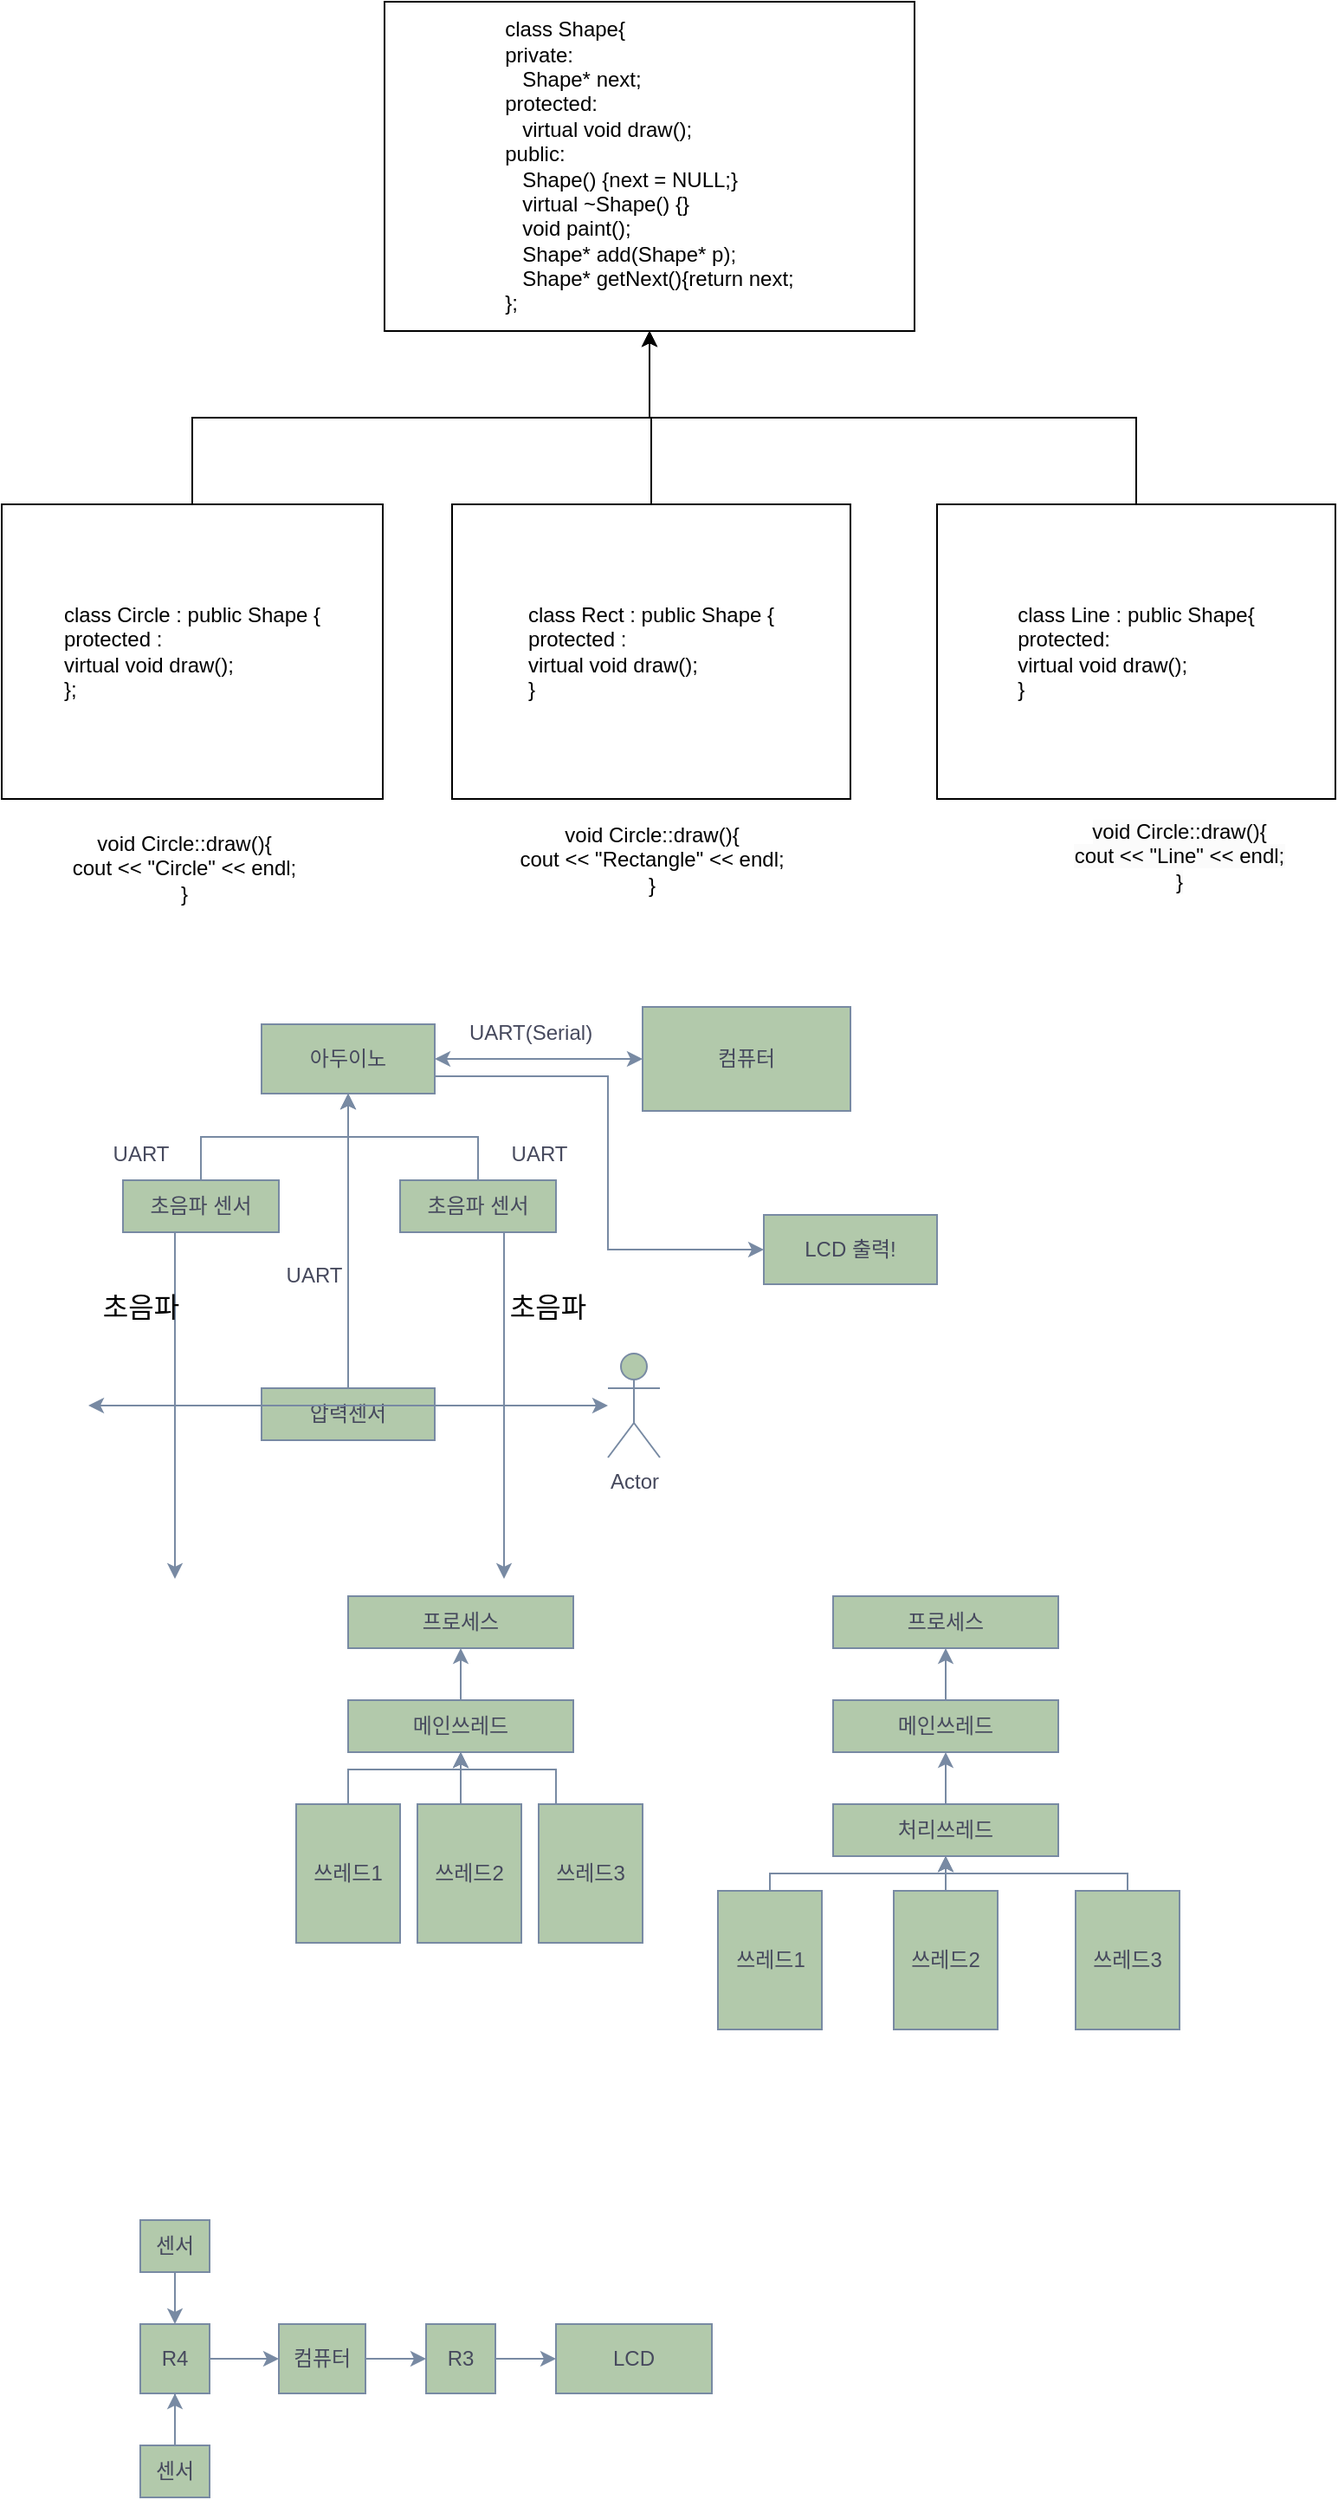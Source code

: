 <mxfile version="22.1.5" type="github">
  <diagram name="페이지-1" id="HQNS0GgNr0f6B34vUjRH">
    <mxGraphModel dx="1666" dy="843" grid="1" gridSize="10" guides="1" tooltips="1" connect="1" arrows="1" fold="1" page="1" pageScale="1" pageWidth="827" pageHeight="1169" math="0" shadow="0">
      <root>
        <mxCell id="0" />
        <mxCell id="1" parent="0" />
        <mxCell id="tgtz-b0jCP4Kz2ap30oN-1" value="&lt;div style=&quot;text-align: left;&quot;&gt;&lt;span style=&quot;background-color: initial;&quot;&gt;class Shape{&lt;/span&gt;&lt;/div&gt;&lt;div style=&quot;text-align: left;&quot;&gt;&lt;span style=&quot;background-color: initial;&quot;&gt;private:&lt;/span&gt;&lt;/div&gt;&lt;div style=&quot;text-align: left;&quot;&gt;&lt;span style=&quot;background-color: initial;&quot;&gt;&amp;nbsp; &amp;nbsp;Shape* next;&lt;/span&gt;&lt;/div&gt;&lt;div style=&quot;text-align: left;&quot;&gt;&lt;span style=&quot;background-color: initial;&quot;&gt;protected:&lt;/span&gt;&lt;/div&gt;&lt;div style=&quot;text-align: left;&quot;&gt;&lt;span style=&quot;background-color: initial;&quot;&gt;&amp;nbsp; &amp;nbsp;virtual void draw();&lt;/span&gt;&lt;/div&gt;&lt;div style=&quot;text-align: left;&quot;&gt;&lt;span style=&quot;background-color: initial;&quot;&gt;public:&lt;/span&gt;&lt;/div&gt;&lt;div style=&quot;text-align: left;&quot;&gt;&lt;span style=&quot;background-color: initial;&quot;&gt;&amp;nbsp; &amp;nbsp;Shape() {next = NULL;}&lt;/span&gt;&lt;/div&gt;&lt;div style=&quot;text-align: left;&quot;&gt;&lt;span style=&quot;background-color: initial;&quot;&gt;&amp;nbsp; &amp;nbsp;virtual ~Shape() {}&lt;/span&gt;&lt;/div&gt;&lt;div style=&quot;text-align: left;&quot;&gt;&lt;span style=&quot;background-color: initial;&quot;&gt;&amp;nbsp; &amp;nbsp;void paint();&lt;/span&gt;&lt;/div&gt;&lt;div style=&quot;text-align: left;&quot;&gt;&lt;span style=&quot;background-color: initial;&quot;&gt;&amp;nbsp; &amp;nbsp;Shape* add(Shape* p);&lt;/span&gt;&lt;/div&gt;&lt;div style=&quot;text-align: left;&quot;&gt;&lt;span style=&quot;background-color: initial;&quot;&gt;&amp;nbsp; &amp;nbsp;Shape* getNext(){return next;&lt;/span&gt;&lt;/div&gt;&lt;div style=&quot;text-align: left;&quot;&gt;&lt;span style=&quot;background-color: initial;&quot;&gt;};&lt;/span&gt;&lt;/div&gt;" style="whiteSpace=wrap;html=1;" parent="1" vertex="1">
          <mxGeometry x="261" y="60" width="306" height="190" as="geometry" />
        </mxCell>
        <mxCell id="tgtz-b0jCP4Kz2ap30oN-5" style="edgeStyle=orthogonalEdgeStyle;rounded=0;orthogonalLoop=1;jettySize=auto;html=1;exitX=0.5;exitY=0;exitDx=0;exitDy=0;entryX=0.5;entryY=1;entryDx=0;entryDy=0;" parent="1" source="tgtz-b0jCP4Kz2ap30oN-2" target="tgtz-b0jCP4Kz2ap30oN-1" edge="1">
          <mxGeometry relative="1" as="geometry" />
        </mxCell>
        <mxCell id="tgtz-b0jCP4Kz2ap30oN-2" value="&lt;div style=&quot;text-align: justify;&quot;&gt;&lt;span style=&quot;background-color: initial;&quot;&gt;class Circle : public Shape {&lt;/span&gt;&lt;/div&gt;&lt;div style=&quot;text-align: justify;&quot;&gt;&lt;span style=&quot;background-color: initial;&quot;&gt;protected :&lt;/span&gt;&lt;/div&gt;&lt;div style=&quot;text-align: justify;&quot;&gt;&lt;span style=&quot;background-color: initial;&quot;&gt;virtual void draw();&lt;/span&gt;&lt;/div&gt;&lt;div style=&quot;text-align: justify;&quot;&gt;&lt;span style=&quot;background-color: initial;&quot;&gt;};&lt;/span&gt;&lt;/div&gt;" style="whiteSpace=wrap;html=1;align=center;" parent="1" vertex="1">
          <mxGeometry x="40" y="350" width="220" height="170" as="geometry" />
        </mxCell>
        <mxCell id="tgtz-b0jCP4Kz2ap30oN-6" style="edgeStyle=orthogonalEdgeStyle;rounded=0;orthogonalLoop=1;jettySize=auto;html=1;exitX=0.5;exitY=0;exitDx=0;exitDy=0;entryX=0.5;entryY=1;entryDx=0;entryDy=0;" parent="1" source="tgtz-b0jCP4Kz2ap30oN-3" target="tgtz-b0jCP4Kz2ap30oN-1" edge="1">
          <mxGeometry relative="1" as="geometry">
            <mxPoint x="415" y="280" as="targetPoint" />
          </mxGeometry>
        </mxCell>
        <mxCell id="tgtz-b0jCP4Kz2ap30oN-3" value="&lt;div style=&quot;text-align: justify;&quot;&gt;&lt;span style=&quot;background-color: initial;&quot;&gt;class Rect : public Shape {&lt;/span&gt;&lt;/div&gt;&lt;div style=&quot;text-align: justify;&quot;&gt;&lt;span style=&quot;background-color: initial;&quot;&gt;protected :&amp;nbsp;&lt;/span&gt;&lt;/div&gt;&lt;div style=&quot;text-align: justify;&quot;&gt;&lt;span style=&quot;background-color: initial;&quot;&gt;virtual void draw();&lt;/span&gt;&lt;/div&gt;&lt;div style=&quot;text-align: justify;&quot;&gt;&lt;span style=&quot;background-color: initial;&quot;&gt;}&lt;/span&gt;&lt;/div&gt;" style="whiteSpace=wrap;html=1;" parent="1" vertex="1">
          <mxGeometry x="300" y="350" width="230" height="170" as="geometry" />
        </mxCell>
        <mxCell id="tgtz-b0jCP4Kz2ap30oN-7" style="edgeStyle=orthogonalEdgeStyle;rounded=0;orthogonalLoop=1;jettySize=auto;html=1;exitX=0.5;exitY=0;exitDx=0;exitDy=0;entryX=0.5;entryY=1;entryDx=0;entryDy=0;" parent="1" source="tgtz-b0jCP4Kz2ap30oN-4" target="tgtz-b0jCP4Kz2ap30oN-1" edge="1">
          <mxGeometry relative="1" as="geometry" />
        </mxCell>
        <mxCell id="tgtz-b0jCP4Kz2ap30oN-4" value="&lt;div style=&quot;text-align: justify;&quot;&gt;&lt;span style=&quot;background-color: initial;&quot;&gt;class Line : public Shape{&lt;/span&gt;&lt;/div&gt;&lt;div style=&quot;text-align: justify;&quot;&gt;&lt;span style=&quot;background-color: initial;&quot;&gt;protected:&lt;/span&gt;&lt;/div&gt;&lt;div style=&quot;text-align: justify;&quot;&gt;&lt;span style=&quot;background-color: initial;&quot;&gt;virtual void draw();&lt;/span&gt;&lt;/div&gt;&lt;div style=&quot;text-align: justify;&quot;&gt;&lt;span style=&quot;background-color: initial;&quot;&gt;}&lt;/span&gt;&lt;/div&gt;" style="whiteSpace=wrap;html=1;" parent="1" vertex="1">
          <mxGeometry x="580" y="350" width="230" height="170" as="geometry" />
        </mxCell>
        <mxCell id="tgtz-b0jCP4Kz2ap30oN-8" value="void Circle::draw(){&lt;br&gt;cout &amp;lt;&amp;lt; &quot;Circle&quot; &amp;lt;&amp;lt; endl;&lt;br&gt;}" style="text;html=1;align=center;verticalAlign=middle;resizable=0;points=[];autosize=1;strokeColor=none;fillColor=none;" parent="1" vertex="1">
          <mxGeometry x="70" y="530" width="150" height="60" as="geometry" />
        </mxCell>
        <mxCell id="tgtz-b0jCP4Kz2ap30oN-9" value="void Circle::draw(){&lt;br style=&quot;border-color: var(--border-color);&quot;&gt;cout &amp;lt;&amp;lt; &quot;Rectangle&quot; &amp;lt;&amp;lt; endl;&lt;br style=&quot;border-color: var(--border-color);&quot;&gt;}" style="text;html=1;align=center;verticalAlign=middle;resizable=0;points=[];autosize=1;strokeColor=none;fillColor=none;" parent="1" vertex="1">
          <mxGeometry x="325" y="525" width="180" height="60" as="geometry" />
        </mxCell>
        <mxCell id="tgtz-b0jCP4Kz2ap30oN-10" value="&lt;span style=&quot;color: rgb(0, 0, 0); font-family: Helvetica; font-size: 12px; font-style: normal; font-variant-ligatures: normal; font-variant-caps: normal; font-weight: 400; letter-spacing: normal; orphans: 2; text-indent: 0px; text-transform: none; widows: 2; word-spacing: 0px; -webkit-text-stroke-width: 0px; background-color: rgb(251, 251, 251); text-decoration-thickness: initial; text-decoration-style: initial; text-decoration-color: initial; float: none; display: inline !important;&quot;&gt;void Circle::draw(){&lt;/span&gt;&lt;br style=&quot;border-color: var(--border-color); color: rgb(0, 0, 0); font-family: Helvetica; font-size: 12px; font-style: normal; font-variant-ligatures: normal; font-variant-caps: normal; font-weight: 400; letter-spacing: normal; orphans: 2; text-indent: 0px; text-transform: none; widows: 2; word-spacing: 0px; -webkit-text-stroke-width: 0px; background-color: rgb(251, 251, 251); text-decoration-thickness: initial; text-decoration-style: initial; text-decoration-color: initial;&quot;&gt;&lt;span style=&quot;color: rgb(0, 0, 0); font-family: Helvetica; font-size: 12px; font-style: normal; font-variant-ligatures: normal; font-variant-caps: normal; font-weight: 400; letter-spacing: normal; orphans: 2; text-indent: 0px; text-transform: none; widows: 2; word-spacing: 0px; -webkit-text-stroke-width: 0px; background-color: rgb(251, 251, 251); text-decoration-thickness: initial; text-decoration-style: initial; text-decoration-color: initial; float: none; display: inline !important;&quot;&gt;cout &amp;lt;&amp;lt; &quot;Line&quot; &amp;lt;&amp;lt; endl;&lt;/span&gt;&lt;br style=&quot;border-color: var(--border-color); color: rgb(0, 0, 0); font-family: Helvetica; font-size: 12px; font-style: normal; font-variant-ligatures: normal; font-variant-caps: normal; font-weight: 400; letter-spacing: normal; orphans: 2; text-indent: 0px; text-transform: none; widows: 2; word-spacing: 0px; -webkit-text-stroke-width: 0px; background-color: rgb(251, 251, 251); text-decoration-thickness: initial; text-decoration-style: initial; text-decoration-color: initial;&quot;&gt;&lt;span style=&quot;color: rgb(0, 0, 0); font-family: Helvetica; font-size: 12px; font-style: normal; font-variant-ligatures: normal; font-variant-caps: normal; font-weight: 400; letter-spacing: normal; orphans: 2; text-indent: 0px; text-transform: none; widows: 2; word-spacing: 0px; -webkit-text-stroke-width: 0px; background-color: rgb(251, 251, 251); text-decoration-thickness: initial; text-decoration-style: initial; text-decoration-color: initial; float: none; display: inline !important;&quot;&gt;}&lt;/span&gt;" style="text;whiteSpace=wrap;html=1;align=center;" parent="1" vertex="1">
          <mxGeometry x="640" y="525" width="160" height="70" as="geometry" />
        </mxCell>
        <mxCell id="jn0GjycDz6su8DObWG7g-1" value="아두이노" style="whiteSpace=wrap;html=1;labelBackgroundColor=none;fillColor=#B2C9AB;strokeColor=#788AA3;fontColor=#46495D;" vertex="1" parent="1">
          <mxGeometry x="190" y="650" width="100" height="40" as="geometry" />
        </mxCell>
        <mxCell id="jn0GjycDz6su8DObWG7g-2" value="" style="edgeStyle=orthogonalEdgeStyle;rounded=0;orthogonalLoop=1;jettySize=auto;html=1;labelBackgroundColor=none;strokeColor=#788AA3;fontColor=default;" edge="1" parent="1" source="jn0GjycDz6su8DObWG7g-3" target="jn0GjycDz6su8DObWG7g-1">
          <mxGeometry relative="1" as="geometry" />
        </mxCell>
        <mxCell id="jn0GjycDz6su8DObWG7g-3" value="초음파 센서" style="whiteSpace=wrap;html=1;labelBackgroundColor=none;fillColor=#B2C9AB;strokeColor=#788AA3;fontColor=#46495D;" vertex="1" parent="1">
          <mxGeometry x="110" y="740" width="90" height="30" as="geometry" />
        </mxCell>
        <mxCell id="jn0GjycDz6su8DObWG7g-4" value="" style="edgeStyle=orthogonalEdgeStyle;rounded=0;orthogonalLoop=1;jettySize=auto;html=1;labelBackgroundColor=none;strokeColor=#788AA3;fontColor=default;" edge="1" parent="1" source="jn0GjycDz6su8DObWG7g-5" target="jn0GjycDz6su8DObWG7g-1">
          <mxGeometry relative="1" as="geometry" />
        </mxCell>
        <mxCell id="jn0GjycDz6su8DObWG7g-5" value="초음파 센서" style="whiteSpace=wrap;html=1;labelBackgroundColor=none;fillColor=#B2C9AB;strokeColor=#788AA3;fontColor=#46495D;" vertex="1" parent="1">
          <mxGeometry x="270" y="740" width="90" height="30" as="geometry" />
        </mxCell>
        <mxCell id="jn0GjycDz6su8DObWG7g-6" value="" style="edgeStyle=orthogonalEdgeStyle;rounded=0;orthogonalLoop=1;jettySize=auto;html=1;entryX=0.5;entryY=1;entryDx=0;entryDy=0;labelBackgroundColor=none;strokeColor=#788AA3;fontColor=default;" edge="1" parent="1" source="jn0GjycDz6su8DObWG7g-7" target="jn0GjycDz6su8DObWG7g-1">
          <mxGeometry relative="1" as="geometry" />
        </mxCell>
        <mxCell id="jn0GjycDz6su8DObWG7g-7" value="압력센서" style="whiteSpace=wrap;html=1;labelBackgroundColor=none;fillColor=#B2C9AB;strokeColor=#788AA3;fontColor=#46495D;" vertex="1" parent="1">
          <mxGeometry x="190" y="860" width="100" height="30" as="geometry" />
        </mxCell>
        <mxCell id="jn0GjycDz6su8DObWG7g-8" value="" style="endArrow=classic;html=1;rounded=0;fillColor=#B2C9AB;strokeColor=#788AA3;labelBackgroundColor=none;fontColor=default;" edge="1" parent="1">
          <mxGeometry width="50" height="50" relative="1" as="geometry">
            <mxPoint x="140" y="770" as="sourcePoint" />
            <mxPoint x="140" y="970" as="targetPoint" />
          </mxGeometry>
        </mxCell>
        <mxCell id="jn0GjycDz6su8DObWG7g-9" value="" style="endArrow=classic;html=1;rounded=0;fillColor=#B2C9AB;strokeColor=#788AA3;labelBackgroundColor=none;fontColor=default;" edge="1" parent="1">
          <mxGeometry width="50" height="50" relative="1" as="geometry">
            <mxPoint x="330" y="770" as="sourcePoint" />
            <mxPoint x="330" y="970" as="targetPoint" />
          </mxGeometry>
        </mxCell>
        <mxCell id="jn0GjycDz6su8DObWG7g-10" value="Actor" style="shape=umlActor;verticalLabelPosition=bottom;verticalAlign=top;html=1;outlineConnect=0;labelBackgroundColor=none;fillColor=#B2C9AB;strokeColor=#788AA3;fontColor=#46495D;" vertex="1" parent="1">
          <mxGeometry x="390" y="840" width="30" height="60" as="geometry" />
        </mxCell>
        <mxCell id="jn0GjycDz6su8DObWG7g-11" value="컴퓨터" style="whiteSpace=wrap;html=1;labelBackgroundColor=none;fillColor=#B2C9AB;strokeColor=#788AA3;fontColor=#46495D;" vertex="1" parent="1">
          <mxGeometry x="410" y="640" width="120" height="60" as="geometry" />
        </mxCell>
        <mxCell id="jn0GjycDz6su8DObWG7g-12" value="UART" style="text;html=1;align=center;verticalAlign=middle;resizable=0;points=[];autosize=1;strokeColor=none;fillColor=none;labelBackgroundColor=none;fontColor=#46495D;" vertex="1" parent="1">
          <mxGeometry x="90" y="710" width="60" height="30" as="geometry" />
        </mxCell>
        <mxCell id="jn0GjycDz6su8DObWG7g-13" value="UART" style="text;html=1;align=center;verticalAlign=middle;resizable=0;points=[];autosize=1;strokeColor=none;fillColor=none;labelBackgroundColor=none;fontColor=#46495D;" vertex="1" parent="1">
          <mxGeometry x="320" y="710" width="60" height="30" as="geometry" />
        </mxCell>
        <mxCell id="jn0GjycDz6su8DObWG7g-14" value="UART" style="text;html=1;align=center;verticalAlign=middle;resizable=0;points=[];autosize=1;strokeColor=none;fillColor=none;labelBackgroundColor=none;fontColor=#46495D;" vertex="1" parent="1">
          <mxGeometry x="190" y="780" width="60" height="30" as="geometry" />
        </mxCell>
        <mxCell id="jn0GjycDz6su8DObWG7g-15" value="UART(Serial)&lt;br&gt;" style="text;html=1;align=center;verticalAlign=middle;resizable=0;points=[];autosize=1;strokeColor=none;fillColor=none;labelBackgroundColor=none;fontColor=#46495D;" vertex="1" parent="1">
          <mxGeometry x="300" y="640" width="90" height="30" as="geometry" />
        </mxCell>
        <mxCell id="jn0GjycDz6su8DObWG7g-16" value="" style="endArrow=classic;startArrow=classic;html=1;rounded=0;strokeColor=#788AA3;fontColor=#46495D;fillColor=#B2C9AB;" edge="1" parent="1" target="jn0GjycDz6su8DObWG7g-10">
          <mxGeometry width="50" height="50" relative="1" as="geometry">
            <mxPoint x="90" y="870" as="sourcePoint" />
            <mxPoint x="280" y="869.5" as="targetPoint" />
          </mxGeometry>
        </mxCell>
        <mxCell id="jn0GjycDz6su8DObWG7g-17" value="프로세스" style="whiteSpace=wrap;html=1;strokeColor=#788AA3;fontColor=#46495D;fillColor=#B2C9AB;" vertex="1" parent="1">
          <mxGeometry x="240" y="980" width="130" height="30" as="geometry" />
        </mxCell>
        <mxCell id="jn0GjycDz6su8DObWG7g-18" value="" style="edgeStyle=orthogonalEdgeStyle;rounded=0;orthogonalLoop=1;jettySize=auto;html=1;strokeColor=#788AA3;fontColor=#46495D;fillColor=#B2C9AB;" edge="1" parent="1" source="jn0GjycDz6su8DObWG7g-19" target="jn0GjycDz6su8DObWG7g-17">
          <mxGeometry relative="1" as="geometry" />
        </mxCell>
        <mxCell id="jn0GjycDz6su8DObWG7g-19" value="메인쓰레드" style="whiteSpace=wrap;html=1;strokeColor=#788AA3;fontColor=#46495D;fillColor=#B2C9AB;" vertex="1" parent="1">
          <mxGeometry x="240" y="1040" width="130" height="30" as="geometry" />
        </mxCell>
        <mxCell id="jn0GjycDz6su8DObWG7g-20" value="" style="edgeStyle=orthogonalEdgeStyle;rounded=0;orthogonalLoop=1;jettySize=auto;html=1;strokeColor=#788AA3;fontColor=#46495D;fillColor=#B2C9AB;" edge="1" parent="1" source="jn0GjycDz6su8DObWG7g-21" target="jn0GjycDz6su8DObWG7g-19">
          <mxGeometry relative="1" as="geometry">
            <Array as="points">
              <mxPoint x="240" y="1080" />
              <mxPoint x="305" y="1080" />
            </Array>
          </mxGeometry>
        </mxCell>
        <mxCell id="jn0GjycDz6su8DObWG7g-21" value="쓰레드1" style="whiteSpace=wrap;html=1;strokeColor=#788AA3;fontColor=#46495D;fillColor=#B2C9AB;" vertex="1" parent="1">
          <mxGeometry x="210" y="1100" width="60" height="80" as="geometry" />
        </mxCell>
        <mxCell id="jn0GjycDz6su8DObWG7g-22" value="" style="edgeStyle=orthogonalEdgeStyle;rounded=0;orthogonalLoop=1;jettySize=auto;html=1;strokeColor=#788AA3;fontColor=#46495D;fillColor=#B2C9AB;" edge="1" parent="1" source="jn0GjycDz6su8DObWG7g-23" target="jn0GjycDz6su8DObWG7g-19">
          <mxGeometry relative="1" as="geometry">
            <Array as="points">
              <mxPoint x="305" y="1090" />
              <mxPoint x="305" y="1090" />
            </Array>
          </mxGeometry>
        </mxCell>
        <mxCell id="jn0GjycDz6su8DObWG7g-23" value="쓰레드2" style="whiteSpace=wrap;html=1;strokeColor=#788AA3;fontColor=#46495D;fillColor=#B2C9AB;" vertex="1" parent="1">
          <mxGeometry x="280" y="1100" width="60" height="80" as="geometry" />
        </mxCell>
        <mxCell id="jn0GjycDz6su8DObWG7g-24" value="" style="edgeStyle=orthogonalEdgeStyle;rounded=0;orthogonalLoop=1;jettySize=auto;html=1;strokeColor=#788AA3;fontColor=#46495D;fillColor=#B2C9AB;" edge="1" parent="1" source="jn0GjycDz6su8DObWG7g-25" target="jn0GjycDz6su8DObWG7g-19">
          <mxGeometry relative="1" as="geometry">
            <Array as="points">
              <mxPoint x="360" y="1080" />
              <mxPoint x="305" y="1080" />
            </Array>
          </mxGeometry>
        </mxCell>
        <mxCell id="jn0GjycDz6su8DObWG7g-25" value="쓰레드3" style="whiteSpace=wrap;html=1;strokeColor=#788AA3;fontColor=#46495D;fillColor=#B2C9AB;" vertex="1" parent="1">
          <mxGeometry x="350" y="1100" width="60" height="80" as="geometry" />
        </mxCell>
        <mxCell id="jn0GjycDz6su8DObWG7g-26" value="프로세스" style="whiteSpace=wrap;html=1;strokeColor=#788AA3;fontColor=#46495D;fillColor=#B2C9AB;" vertex="1" parent="1">
          <mxGeometry x="520" y="980" width="130" height="30" as="geometry" />
        </mxCell>
        <mxCell id="jn0GjycDz6su8DObWG7g-27" value="" style="edgeStyle=orthogonalEdgeStyle;rounded=0;orthogonalLoop=1;jettySize=auto;html=1;strokeColor=#788AA3;fontColor=#46495D;fillColor=#B2C9AB;" edge="1" parent="1" source="jn0GjycDz6su8DObWG7g-28" target="jn0GjycDz6su8DObWG7g-26">
          <mxGeometry relative="1" as="geometry" />
        </mxCell>
        <mxCell id="jn0GjycDz6su8DObWG7g-28" value="메인쓰레드" style="whiteSpace=wrap;html=1;strokeColor=#788AA3;fontColor=#46495D;fillColor=#B2C9AB;" vertex="1" parent="1">
          <mxGeometry x="520" y="1040" width="130" height="30" as="geometry" />
        </mxCell>
        <mxCell id="jn0GjycDz6su8DObWG7g-29" value="" style="edgeStyle=orthogonalEdgeStyle;rounded=0;orthogonalLoop=1;jettySize=auto;html=1;strokeColor=#788AA3;fontColor=#46495D;fillColor=#B2C9AB;entryX=0.5;entryY=1;entryDx=0;entryDy=0;" edge="1" parent="1" source="jn0GjycDz6su8DObWG7g-30" target="jn0GjycDz6su8DObWG7g-36">
          <mxGeometry relative="1" as="geometry">
            <Array as="points">
              <mxPoint x="484" y="1140" />
              <mxPoint x="585" y="1140" />
            </Array>
          </mxGeometry>
        </mxCell>
        <mxCell id="jn0GjycDz6su8DObWG7g-30" value="쓰레드1" style="whiteSpace=wrap;html=1;strokeColor=#788AA3;fontColor=#46495D;fillColor=#B2C9AB;" vertex="1" parent="1">
          <mxGeometry x="453.5" y="1150" width="60" height="80" as="geometry" />
        </mxCell>
        <mxCell id="jn0GjycDz6su8DObWG7g-31" value="" style="edgeStyle=orthogonalEdgeStyle;rounded=0;orthogonalLoop=1;jettySize=auto;html=1;strokeColor=#788AA3;fontColor=#46495D;fillColor=#B2C9AB;" edge="1" parent="1" source="jn0GjycDz6su8DObWG7g-32" target="jn0GjycDz6su8DObWG7g-36">
          <mxGeometry relative="1" as="geometry" />
        </mxCell>
        <mxCell id="jn0GjycDz6su8DObWG7g-32" value="쓰레드2" style="whiteSpace=wrap;html=1;strokeColor=#788AA3;fontColor=#46495D;fillColor=#B2C9AB;" vertex="1" parent="1">
          <mxGeometry x="555" y="1150" width="60" height="80" as="geometry" />
        </mxCell>
        <mxCell id="jn0GjycDz6su8DObWG7g-33" value="" style="edgeStyle=orthogonalEdgeStyle;rounded=0;orthogonalLoop=1;jettySize=auto;html=1;strokeColor=#788AA3;fontColor=#46495D;fillColor=#B2C9AB;entryX=0.5;entryY=1;entryDx=0;entryDy=0;" edge="1" parent="1" source="jn0GjycDz6su8DObWG7g-34" target="jn0GjycDz6su8DObWG7g-36">
          <mxGeometry relative="1" as="geometry">
            <Array as="points">
              <mxPoint x="690" y="1140" />
              <mxPoint x="585" y="1140" />
            </Array>
          </mxGeometry>
        </mxCell>
        <mxCell id="jn0GjycDz6su8DObWG7g-34" value="쓰레드3" style="whiteSpace=wrap;html=1;strokeColor=#788AA3;fontColor=#46495D;fillColor=#B2C9AB;" vertex="1" parent="1">
          <mxGeometry x="660" y="1150" width="60" height="80" as="geometry" />
        </mxCell>
        <mxCell id="jn0GjycDz6su8DObWG7g-35" value="" style="edgeStyle=orthogonalEdgeStyle;rounded=0;orthogonalLoop=1;jettySize=auto;html=1;strokeColor=#788AA3;fontColor=#46495D;fillColor=#B2C9AB;" edge="1" parent="1" source="jn0GjycDz6su8DObWG7g-36" target="jn0GjycDz6su8DObWG7g-28">
          <mxGeometry relative="1" as="geometry" />
        </mxCell>
        <mxCell id="jn0GjycDz6su8DObWG7g-36" value="처리쓰레드" style="whiteSpace=wrap;html=1;strokeColor=#788AA3;fontColor=#46495D;fillColor=#B2C9AB;" vertex="1" parent="1">
          <mxGeometry x="520" y="1100" width="130" height="30" as="geometry" />
        </mxCell>
        <mxCell id="jn0GjycDz6su8DObWG7g-39" value="" style="endArrow=classic;startArrow=classic;html=1;rounded=0;strokeColor=#788AA3;fontColor=#46495D;fillColor=#B2C9AB;entryX=0;entryY=0.5;entryDx=0;entryDy=0;" edge="1" parent="1" target="jn0GjycDz6su8DObWG7g-11">
          <mxGeometry width="50" height="50" relative="1" as="geometry">
            <mxPoint x="290" y="670" as="sourcePoint" />
            <mxPoint x="375" y="670" as="targetPoint" />
          </mxGeometry>
        </mxCell>
        <mxCell id="jn0GjycDz6su8DObWG7g-40" value="" style="endArrow=classic;html=1;rounded=0;strokeColor=#788AA3;fontColor=#46495D;fillColor=#B2C9AB;exitX=1;exitY=0.75;exitDx=0;exitDy=0;" edge="1" parent="1" source="jn0GjycDz6su8DObWG7g-1">
          <mxGeometry width="50" height="50" relative="1" as="geometry">
            <mxPoint x="550" y="930" as="sourcePoint" />
            <mxPoint x="480" y="780" as="targetPoint" />
            <Array as="points">
              <mxPoint x="390" y="680" />
              <mxPoint x="390" y="780" />
            </Array>
          </mxGeometry>
        </mxCell>
        <mxCell id="jn0GjycDz6su8DObWG7g-41" value="LCD 출력!" style="whiteSpace=wrap;html=1;strokeColor=#788AA3;fontColor=#46495D;fillColor=#B2C9AB;" vertex="1" parent="1">
          <mxGeometry x="480" y="760" width="100" height="40" as="geometry" />
        </mxCell>
        <mxCell id="jn0GjycDz6su8DObWG7g-42" value="" style="edgeStyle=orthogonalEdgeStyle;rounded=0;orthogonalLoop=1;jettySize=auto;html=1;strokeColor=#788AA3;fontColor=#46495D;fillColor=#B2C9AB;" edge="1" parent="1" source="jn0GjycDz6su8DObWG7g-44" target="jn0GjycDz6su8DObWG7g-49">
          <mxGeometry relative="1" as="geometry" />
        </mxCell>
        <mxCell id="jn0GjycDz6su8DObWG7g-43" style="edgeStyle=orthogonalEdgeStyle;rounded=0;orthogonalLoop=1;jettySize=auto;html=1;strokeColor=#788AA3;fontColor=#46495D;fillColor=#B2C9AB;" edge="1" parent="1" source="jn0GjycDz6su8DObWG7g-44">
          <mxGeometry relative="1" as="geometry">
            <mxPoint x="140" y="1440" as="targetPoint" />
            <Array as="points">
              <mxPoint x="140" y="1470" />
              <mxPoint x="140" y="1470" />
            </Array>
          </mxGeometry>
        </mxCell>
        <mxCell id="jn0GjycDz6su8DObWG7g-44" value="R4" style="whiteSpace=wrap;html=1;strokeColor=#788AA3;fontColor=#46495D;fillColor=#B2C9AB;" vertex="1" parent="1">
          <mxGeometry x="120" y="1400" width="40" height="40" as="geometry" />
        </mxCell>
        <mxCell id="jn0GjycDz6su8DObWG7g-45" value="" style="edgeStyle=orthogonalEdgeStyle;rounded=0;orthogonalLoop=1;jettySize=auto;html=1;strokeColor=#788AA3;fontColor=#46495D;fillColor=#B2C9AB;" edge="1" parent="1" source="jn0GjycDz6su8DObWG7g-46">
          <mxGeometry relative="1" as="geometry">
            <mxPoint x="140" y="1400" as="targetPoint" />
          </mxGeometry>
        </mxCell>
        <mxCell id="jn0GjycDz6su8DObWG7g-46" value="센서" style="whiteSpace=wrap;html=1;strokeColor=#788AA3;fontColor=#46495D;fillColor=#B2C9AB;" vertex="1" parent="1">
          <mxGeometry x="120" y="1340" width="40" height="30" as="geometry" />
        </mxCell>
        <mxCell id="jn0GjycDz6su8DObWG7g-47" value="센서" style="whiteSpace=wrap;html=1;strokeColor=#788AA3;fontColor=#46495D;fillColor=#B2C9AB;" vertex="1" parent="1">
          <mxGeometry x="120" y="1470" width="40" height="30" as="geometry" />
        </mxCell>
        <mxCell id="jn0GjycDz6su8DObWG7g-48" value="" style="edgeStyle=orthogonalEdgeStyle;rounded=0;orthogonalLoop=1;jettySize=auto;html=1;strokeColor=#788AA3;fontColor=#46495D;fillColor=#B2C9AB;" edge="1" parent="1" source="jn0GjycDz6su8DObWG7g-49" target="jn0GjycDz6su8DObWG7g-51">
          <mxGeometry relative="1" as="geometry" />
        </mxCell>
        <mxCell id="jn0GjycDz6su8DObWG7g-49" value="컴퓨터" style="whiteSpace=wrap;html=1;strokeColor=#788AA3;fontColor=#46495D;fillColor=#B2C9AB;" vertex="1" parent="1">
          <mxGeometry x="200" y="1400" width="50" height="40" as="geometry" />
        </mxCell>
        <mxCell id="jn0GjycDz6su8DObWG7g-50" value="" style="edgeStyle=orthogonalEdgeStyle;rounded=0;orthogonalLoop=1;jettySize=auto;html=1;strokeColor=#788AA3;fontColor=#46495D;fillColor=#B2C9AB;" edge="1" parent="1" source="jn0GjycDz6su8DObWG7g-51" target="jn0GjycDz6su8DObWG7g-52">
          <mxGeometry relative="1" as="geometry" />
        </mxCell>
        <mxCell id="jn0GjycDz6su8DObWG7g-51" value="R3" style="whiteSpace=wrap;html=1;strokeColor=#788AA3;fontColor=#46495D;fillColor=#B2C9AB;" vertex="1" parent="1">
          <mxGeometry x="285" y="1400" width="40" height="40" as="geometry" />
        </mxCell>
        <mxCell id="jn0GjycDz6su8DObWG7g-52" value="LCD" style="whiteSpace=wrap;html=1;strokeColor=#788AA3;fontColor=#46495D;fillColor=#B2C9AB;" vertex="1" parent="1">
          <mxGeometry x="360" y="1400" width="90" height="40" as="geometry" />
        </mxCell>
        <mxCell id="jn0GjycDz6su8DObWG7g-53" value="초음파" style="text;html=1;align=center;verticalAlign=middle;resizable=0;points=[];autosize=1;strokeColor=none;fillColor=none;fontSize=16;" vertex="1" parent="1">
          <mxGeometry x="85" y="798" width="70" height="30" as="geometry" />
        </mxCell>
        <mxCell id="jn0GjycDz6su8DObWG7g-54" value="초음파" style="text;html=1;align=center;verticalAlign=middle;resizable=0;points=[];autosize=1;strokeColor=none;fillColor=none;fontSize=16;" vertex="1" parent="1">
          <mxGeometry x="320" y="798" width="70" height="30" as="geometry" />
        </mxCell>
      </root>
    </mxGraphModel>
  </diagram>
</mxfile>

